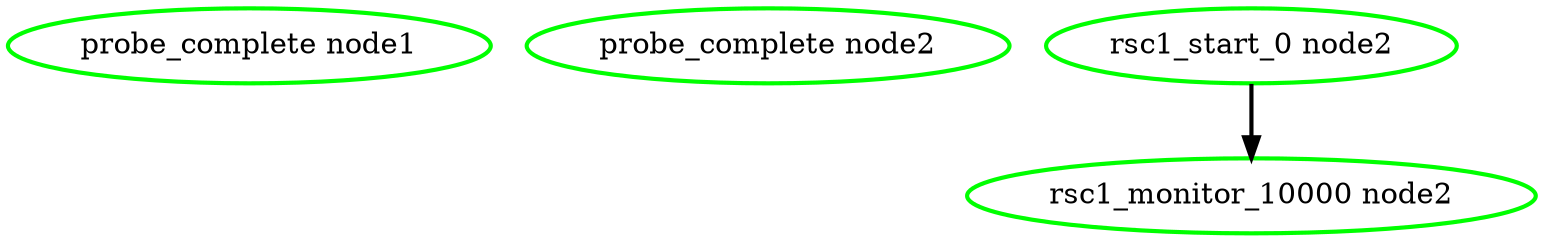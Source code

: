 digraph "g" {
"probe_complete node1" [ style=bold color="green" fontcolor="black"]
"probe_complete node2" [ style=bold color="green" fontcolor="black"]
"rsc1_monitor_10000 node2" [ style=bold color="green" fontcolor="black"]
"rsc1_start_0 node2" -> "rsc1_monitor_10000 node2" [ style = bold]
"rsc1_start_0 node2" [ style=bold color="green" fontcolor="black"]
}
